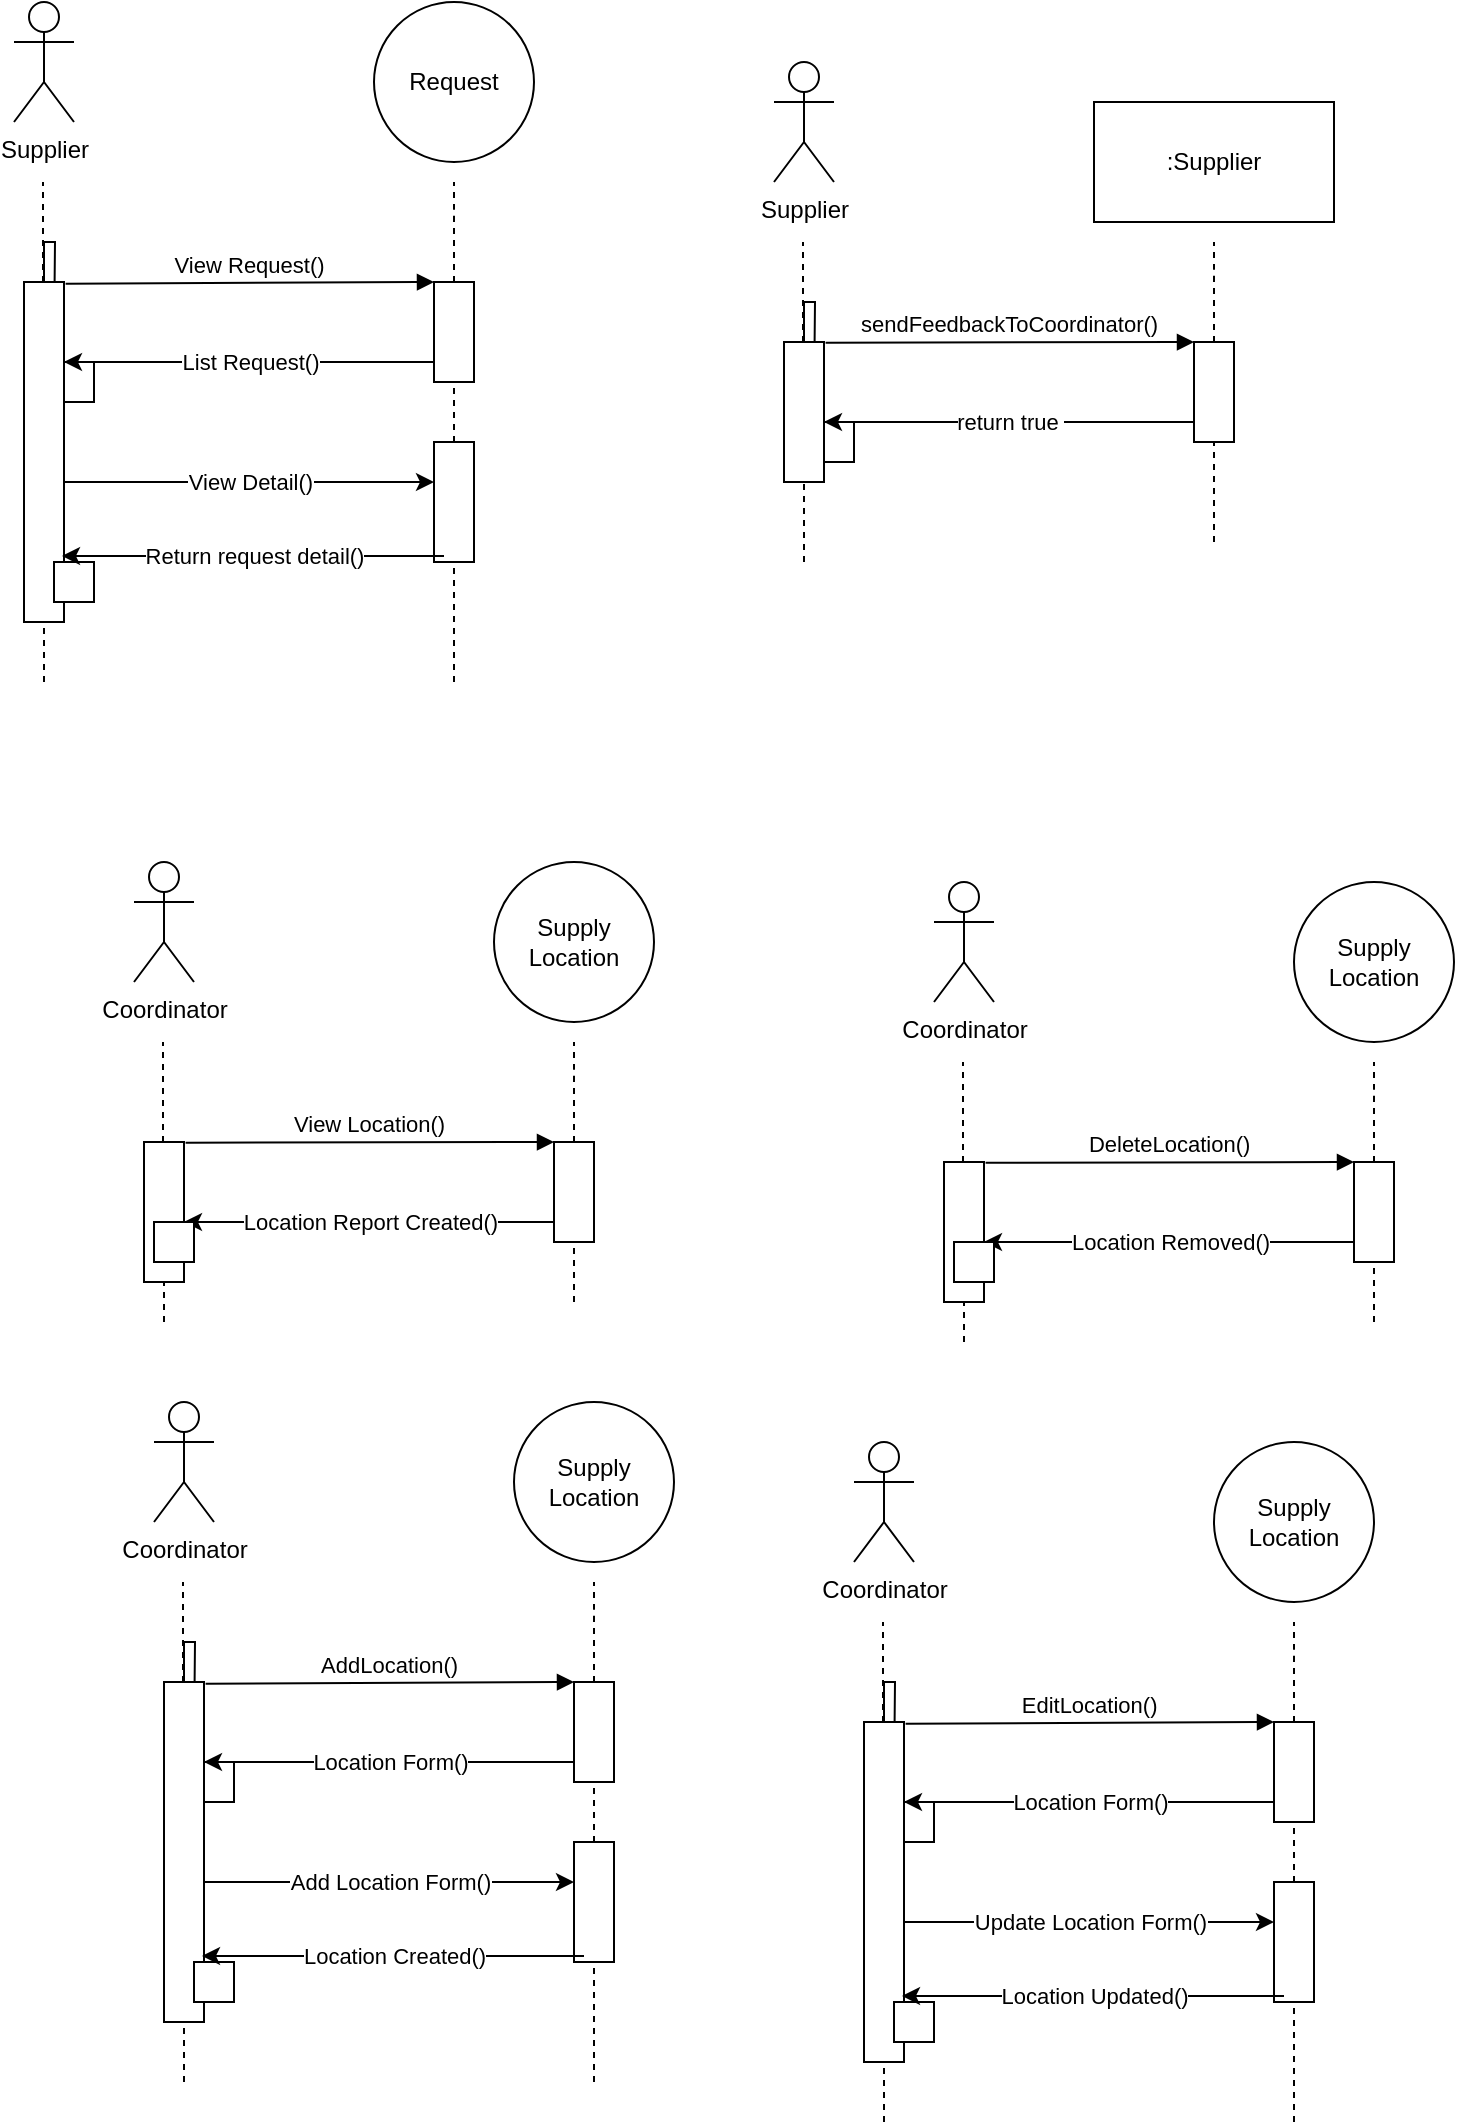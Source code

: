 <mxfile version="14.4.3" type="github">
  <diagram id="kgpKYQtTHZ0yAKxKKP6v" name="Page-1">
    <mxGraphModel dx="1038" dy="548" grid="1" gridSize="10" guides="1" tooltips="1" connect="1" arrows="1" fold="1" page="1" pageScale="1" pageWidth="850" pageHeight="1100" math="0" shadow="0">
      <root>
        <mxCell id="0" />
        <mxCell id="1" parent="0" />
        <mxCell id="3nuBFxr9cyL0pnOWT2aG-8" value="View Request()" style="verticalAlign=bottom;endArrow=block;entryX=0;entryY=0;shadow=0;strokeWidth=1;exitX=1.04;exitY=0.005;exitDx=0;exitDy=0;exitPerimeter=0;" parent="1" source="HCJzrl4x2OYuLPzcvMn--10" edge="1">
          <mxGeometry relative="1" as="geometry">
            <mxPoint x="170" y="200" as="sourcePoint" />
            <mxPoint x="350" y="200.0" as="targetPoint" />
            <Array as="points" />
          </mxGeometry>
        </mxCell>
        <mxCell id="HCJzrl4x2OYuLPzcvMn--5" value="Supplier&lt;br&gt;" style="shape=umlActor;verticalLabelPosition=bottom;verticalAlign=top;html=1;outlineConnect=0;" vertex="1" parent="1">
          <mxGeometry x="140" y="60" width="30" height="60" as="geometry" />
        </mxCell>
        <mxCell id="HCJzrl4x2OYuLPzcvMn--8" value="" style="endArrow=none;dashed=1;html=1;" edge="1" parent="1" source="HCJzrl4x2OYuLPzcvMn--10">
          <mxGeometry width="50" height="50" relative="1" as="geometry">
            <mxPoint x="154.5" y="360" as="sourcePoint" />
            <mxPoint x="154.5" y="150" as="targetPoint" />
          </mxGeometry>
        </mxCell>
        <mxCell id="HCJzrl4x2OYuLPzcvMn--12" value="Request" style="ellipse;whiteSpace=wrap;html=1;aspect=fixed;rounded=0;shadow=0;strokeWidth=1;" vertex="1" parent="1">
          <mxGeometry x="320" y="60" width="80" height="80" as="geometry" />
        </mxCell>
        <mxCell id="HCJzrl4x2OYuLPzcvMn--13" value="" style="endArrow=none;dashed=1;html=1;" edge="1" parent="1" source="HCJzrl4x2OYuLPzcvMn--14">
          <mxGeometry width="50" height="50" relative="1" as="geometry">
            <mxPoint x="360" y="340" as="sourcePoint" />
            <mxPoint x="360" y="150" as="targetPoint" />
            <Array as="points">
              <mxPoint x="360" y="160" />
            </Array>
          </mxGeometry>
        </mxCell>
        <mxCell id="HCJzrl4x2OYuLPzcvMn--14" value="" style="points=[];perimeter=orthogonalPerimeter;rounded=0;shadow=0;strokeWidth=1;" vertex="1" parent="1">
          <mxGeometry x="350" y="200" width="20" height="50" as="geometry" />
        </mxCell>
        <mxCell id="HCJzrl4x2OYuLPzcvMn--15" value="" style="endArrow=none;dashed=1;html=1;" edge="1" parent="1" source="HCJzrl4x2OYuLPzcvMn--27" target="HCJzrl4x2OYuLPzcvMn--14">
          <mxGeometry width="50" height="50" relative="1" as="geometry">
            <mxPoint x="360" y="370" as="sourcePoint" />
            <mxPoint x="360" y="150" as="targetPoint" />
          </mxGeometry>
        </mxCell>
        <mxCell id="HCJzrl4x2OYuLPzcvMn--23" value="" style="points=[];perimeter=orthogonalPerimeter;rounded=0;shadow=0;strokeWidth=1;" vertex="1" parent="1">
          <mxGeometry x="160" y="240" width="20" height="20" as="geometry" />
        </mxCell>
        <mxCell id="HCJzrl4x2OYuLPzcvMn--3" style="edgeStyle=orthogonalEdgeStyle;rounded=0;orthogonalLoop=1;jettySize=auto;html=1;" edge="1" parent="1" source="HCJzrl4x2OYuLPzcvMn--10">
          <mxGeometry relative="1" as="geometry">
            <mxPoint x="320" y="270" as="sourcePoint" />
            <mxPoint x="160" y="230" as="targetPoint" />
            <Array as="points" />
          </mxGeometry>
        </mxCell>
        <mxCell id="HCJzrl4x2OYuLPzcvMn--26" value="List Request()" style="edgeStyle=orthogonalEdgeStyle;rounded=0;orthogonalLoop=1;jettySize=auto;html=1;" edge="1" parent="1" source="HCJzrl4x2OYuLPzcvMn--14" target="HCJzrl4x2OYuLPzcvMn--10">
          <mxGeometry relative="1" as="geometry">
            <mxPoint x="350" y="240" as="sourcePoint" />
            <mxPoint x="160" y="230" as="targetPoint" />
            <Array as="points">
              <mxPoint x="270" y="240" />
              <mxPoint x="270" y="240" />
            </Array>
          </mxGeometry>
        </mxCell>
        <mxCell id="HCJzrl4x2OYuLPzcvMn--27" value="" style="points=[];perimeter=orthogonalPerimeter;rounded=0;shadow=0;strokeWidth=1;" vertex="1" parent="1">
          <mxGeometry x="350" y="280" width="20" height="60" as="geometry" />
        </mxCell>
        <mxCell id="HCJzrl4x2OYuLPzcvMn--28" value="" style="endArrow=none;dashed=1;html=1;" edge="1" parent="1" target="HCJzrl4x2OYuLPzcvMn--27">
          <mxGeometry width="50" height="50" relative="1" as="geometry">
            <mxPoint x="360" y="400" as="sourcePoint" />
            <mxPoint x="360" y="250" as="targetPoint" />
          </mxGeometry>
        </mxCell>
        <mxCell id="HCJzrl4x2OYuLPzcvMn--29" value="View Detail()" style="endArrow=classic;html=1;" edge="1" parent="1" target="HCJzrl4x2OYuLPzcvMn--27">
          <mxGeometry width="50" height="50" relative="1" as="geometry">
            <mxPoint x="165" y="300" as="sourcePoint" />
            <mxPoint x="215" y="250" as="targetPoint" />
          </mxGeometry>
        </mxCell>
        <mxCell id="HCJzrl4x2OYuLPzcvMn--10" value="" style="points=[];perimeter=orthogonalPerimeter;rounded=0;shadow=0;strokeWidth=1;" vertex="1" parent="1">
          <mxGeometry x="145" y="200" width="20" height="170" as="geometry" />
        </mxCell>
        <mxCell id="HCJzrl4x2OYuLPzcvMn--30" value="" style="endArrow=none;dashed=1;html=1;" edge="1" parent="1" target="HCJzrl4x2OYuLPzcvMn--10">
          <mxGeometry width="50" height="50" relative="1" as="geometry">
            <mxPoint x="155" y="400" as="sourcePoint" />
            <mxPoint x="154.5" y="150" as="targetPoint" />
          </mxGeometry>
        </mxCell>
        <mxCell id="HCJzrl4x2OYuLPzcvMn--31" value="" style="points=[];perimeter=orthogonalPerimeter;rounded=0;shadow=0;strokeWidth=1;" vertex="1" parent="1">
          <mxGeometry x="160" y="340" width="20" height="20" as="geometry" />
        </mxCell>
        <mxCell id="HCJzrl4x2OYuLPzcvMn--33" value="Return request detail()" style="endArrow=classic;html=1;" edge="1" parent="1">
          <mxGeometry width="50" height="50" relative="1" as="geometry">
            <mxPoint x="355" y="337" as="sourcePoint" />
            <mxPoint x="164" y="337" as="targetPoint" />
          </mxGeometry>
        </mxCell>
        <mxCell id="HCJzrl4x2OYuLPzcvMn--68" value="sendFeedbackToCoordinator()" style="verticalAlign=bottom;endArrow=block;entryX=0;entryY=0;shadow=0;strokeWidth=1;exitX=1.04;exitY=0.005;exitDx=0;exitDy=0;exitPerimeter=0;" edge="1" source="HCJzrl4x2OYuLPzcvMn--81" parent="1">
          <mxGeometry relative="1" as="geometry">
            <mxPoint x="550" y="230" as="sourcePoint" />
            <mxPoint x="730" y="230.0" as="targetPoint" />
            <Array as="points" />
          </mxGeometry>
        </mxCell>
        <mxCell id="HCJzrl4x2OYuLPzcvMn--69" value="Supplier&lt;br&gt;" style="shape=umlActor;verticalLabelPosition=bottom;verticalAlign=top;html=1;outlineConnect=0;" vertex="1" parent="1">
          <mxGeometry x="520" y="90" width="30" height="60" as="geometry" />
        </mxCell>
        <mxCell id="HCJzrl4x2OYuLPzcvMn--70" value="" style="endArrow=none;dashed=1;html=1;" edge="1" source="HCJzrl4x2OYuLPzcvMn--81" parent="1">
          <mxGeometry width="50" height="50" relative="1" as="geometry">
            <mxPoint x="534.5" y="390" as="sourcePoint" />
            <mxPoint x="534.5" y="180" as="targetPoint" />
          </mxGeometry>
        </mxCell>
        <mxCell id="HCJzrl4x2OYuLPzcvMn--72" value="" style="endArrow=none;dashed=1;html=1;" edge="1" source="HCJzrl4x2OYuLPzcvMn--73" parent="1">
          <mxGeometry width="50" height="50" relative="1" as="geometry">
            <mxPoint x="740" y="370" as="sourcePoint" />
            <mxPoint x="740" y="180" as="targetPoint" />
            <Array as="points">
              <mxPoint x="740" y="190" />
            </Array>
          </mxGeometry>
        </mxCell>
        <mxCell id="HCJzrl4x2OYuLPzcvMn--73" value="" style="points=[];perimeter=orthogonalPerimeter;rounded=0;shadow=0;strokeWidth=1;" vertex="1" parent="1">
          <mxGeometry x="730" y="230" width="20" height="50" as="geometry" />
        </mxCell>
        <mxCell id="HCJzrl4x2OYuLPzcvMn--74" value="" style="endArrow=none;dashed=1;html=1;" edge="1" target="HCJzrl4x2OYuLPzcvMn--73" parent="1">
          <mxGeometry width="50" height="50" relative="1" as="geometry">
            <mxPoint x="740" y="330" as="sourcePoint" />
            <mxPoint x="740" y="180" as="targetPoint" />
          </mxGeometry>
        </mxCell>
        <mxCell id="HCJzrl4x2OYuLPzcvMn--75" value="" style="points=[];perimeter=orthogonalPerimeter;rounded=0;shadow=0;strokeWidth=1;" vertex="1" parent="1">
          <mxGeometry x="540" y="270" width="20" height="20" as="geometry" />
        </mxCell>
        <mxCell id="HCJzrl4x2OYuLPzcvMn--76" style="edgeStyle=orthogonalEdgeStyle;rounded=0;orthogonalLoop=1;jettySize=auto;html=1;" edge="1" source="HCJzrl4x2OYuLPzcvMn--81" parent="1">
          <mxGeometry relative="1" as="geometry">
            <mxPoint x="700" y="300" as="sourcePoint" />
            <mxPoint x="540" y="260" as="targetPoint" />
            <Array as="points" />
          </mxGeometry>
        </mxCell>
        <mxCell id="HCJzrl4x2OYuLPzcvMn--77" value="return true&amp;nbsp;" style="edgeStyle=orthogonalEdgeStyle;rounded=0;orthogonalLoop=1;jettySize=auto;html=1;" edge="1" source="HCJzrl4x2OYuLPzcvMn--73" target="HCJzrl4x2OYuLPzcvMn--81" parent="1">
          <mxGeometry relative="1" as="geometry">
            <mxPoint x="730" y="270" as="sourcePoint" />
            <mxPoint x="540" y="260" as="targetPoint" />
            <Array as="points">
              <mxPoint x="650" y="270" />
              <mxPoint x="650" y="270" />
            </Array>
          </mxGeometry>
        </mxCell>
        <mxCell id="HCJzrl4x2OYuLPzcvMn--81" value="" style="points=[];perimeter=orthogonalPerimeter;rounded=0;shadow=0;strokeWidth=1;" vertex="1" parent="1">
          <mxGeometry x="525" y="230" width="20" height="70" as="geometry" />
        </mxCell>
        <mxCell id="HCJzrl4x2OYuLPzcvMn--82" value="" style="endArrow=none;dashed=1;html=1;" edge="1" target="HCJzrl4x2OYuLPzcvMn--81" parent="1">
          <mxGeometry width="50" height="50" relative="1" as="geometry">
            <mxPoint x="535" y="340" as="sourcePoint" />
            <mxPoint x="534.5" y="180" as="targetPoint" />
          </mxGeometry>
        </mxCell>
        <mxCell id="HCJzrl4x2OYuLPzcvMn--85" value=":Supplier&lt;br&gt;" style="rounded=0;whiteSpace=wrap;html=1;shadow=0;strokeWidth=1;" vertex="1" parent="1">
          <mxGeometry x="680" y="110" width="120" height="60" as="geometry" />
        </mxCell>
        <mxCell id="HCJzrl4x2OYuLPzcvMn--115" value="View Location()" style="verticalAlign=bottom;endArrow=block;entryX=0;entryY=0;shadow=0;strokeWidth=1;exitX=1.04;exitY=0.005;exitDx=0;exitDy=0;exitPerimeter=0;" edge="1" source="HCJzrl4x2OYuLPzcvMn--128" parent="1">
          <mxGeometry relative="1" as="geometry">
            <mxPoint x="230" y="630" as="sourcePoint" />
            <mxPoint x="410" y="630.0" as="targetPoint" />
            <Array as="points" />
          </mxGeometry>
        </mxCell>
        <mxCell id="HCJzrl4x2OYuLPzcvMn--116" value="Coordinator&lt;br&gt;" style="shape=umlActor;verticalLabelPosition=bottom;verticalAlign=top;html=1;outlineConnect=0;" vertex="1" parent="1">
          <mxGeometry x="200" y="490" width="30" height="60" as="geometry" />
        </mxCell>
        <mxCell id="HCJzrl4x2OYuLPzcvMn--117" value="" style="endArrow=none;dashed=1;html=1;" edge="1" source="HCJzrl4x2OYuLPzcvMn--128" parent="1">
          <mxGeometry width="50" height="50" relative="1" as="geometry">
            <mxPoint x="214.5" y="790" as="sourcePoint" />
            <mxPoint x="214.5" y="580" as="targetPoint" />
          </mxGeometry>
        </mxCell>
        <mxCell id="HCJzrl4x2OYuLPzcvMn--118" value="Supply Location" style="ellipse;whiteSpace=wrap;html=1;aspect=fixed;rounded=0;shadow=0;strokeWidth=1;" vertex="1" parent="1">
          <mxGeometry x="380" y="490" width="80" height="80" as="geometry" />
        </mxCell>
        <mxCell id="HCJzrl4x2OYuLPzcvMn--119" value="" style="endArrow=none;dashed=1;html=1;" edge="1" source="HCJzrl4x2OYuLPzcvMn--120" parent="1">
          <mxGeometry width="50" height="50" relative="1" as="geometry">
            <mxPoint x="420" y="770" as="sourcePoint" />
            <mxPoint x="420" y="580" as="targetPoint" />
            <Array as="points">
              <mxPoint x="420" y="590" />
            </Array>
          </mxGeometry>
        </mxCell>
        <mxCell id="HCJzrl4x2OYuLPzcvMn--120" value="" style="points=[];perimeter=orthogonalPerimeter;rounded=0;shadow=0;strokeWidth=1;" vertex="1" parent="1">
          <mxGeometry x="410" y="630" width="20" height="50" as="geometry" />
        </mxCell>
        <mxCell id="HCJzrl4x2OYuLPzcvMn--121" value="" style="endArrow=none;dashed=1;html=1;" edge="1" target="HCJzrl4x2OYuLPzcvMn--120" parent="1">
          <mxGeometry width="50" height="50" relative="1" as="geometry">
            <mxPoint x="420" y="710" as="sourcePoint" />
            <mxPoint x="420" y="580" as="targetPoint" />
          </mxGeometry>
        </mxCell>
        <mxCell id="HCJzrl4x2OYuLPzcvMn--124" value="Location Report Created()" style="edgeStyle=orthogonalEdgeStyle;rounded=0;orthogonalLoop=1;jettySize=auto;html=1;" edge="1" source="HCJzrl4x2OYuLPzcvMn--120" target="HCJzrl4x2OYuLPzcvMn--128" parent="1">
          <mxGeometry relative="1" as="geometry">
            <mxPoint x="410" y="670" as="sourcePoint" />
            <mxPoint x="220" y="660" as="targetPoint" />
            <Array as="points">
              <mxPoint x="330" y="670" />
              <mxPoint x="330" y="670" />
            </Array>
          </mxGeometry>
        </mxCell>
        <mxCell id="HCJzrl4x2OYuLPzcvMn--128" value="" style="points=[];perimeter=orthogonalPerimeter;rounded=0;shadow=0;strokeWidth=1;" vertex="1" parent="1">
          <mxGeometry x="205" y="630" width="20" height="70" as="geometry" />
        </mxCell>
        <mxCell id="HCJzrl4x2OYuLPzcvMn--129" value="" style="endArrow=none;dashed=1;html=1;" edge="1" target="HCJzrl4x2OYuLPzcvMn--128" parent="1">
          <mxGeometry width="50" height="50" relative="1" as="geometry">
            <mxPoint x="215" y="720" as="sourcePoint" />
            <mxPoint x="214.5" y="580" as="targetPoint" />
          </mxGeometry>
        </mxCell>
        <mxCell id="HCJzrl4x2OYuLPzcvMn--122" value="" style="points=[];perimeter=orthogonalPerimeter;rounded=0;shadow=0;strokeWidth=1;" vertex="1" parent="1">
          <mxGeometry x="210" y="670" width="20" height="20" as="geometry" />
        </mxCell>
        <mxCell id="HCJzrl4x2OYuLPzcvMn--133" value="AddLocation()" style="verticalAlign=bottom;endArrow=block;entryX=0;entryY=0;shadow=0;strokeWidth=1;exitX=1.04;exitY=0.005;exitDx=0;exitDy=0;exitPerimeter=0;" edge="1" source="HCJzrl4x2OYuLPzcvMn--146" parent="1">
          <mxGeometry relative="1" as="geometry">
            <mxPoint x="240" y="900" as="sourcePoint" />
            <mxPoint x="420" y="900.0" as="targetPoint" />
            <Array as="points" />
          </mxGeometry>
        </mxCell>
        <mxCell id="HCJzrl4x2OYuLPzcvMn--134" value="Coordinator" style="shape=umlActor;verticalLabelPosition=bottom;verticalAlign=top;html=1;outlineConnect=0;" vertex="1" parent="1">
          <mxGeometry x="210" y="760" width="30" height="60" as="geometry" />
        </mxCell>
        <mxCell id="HCJzrl4x2OYuLPzcvMn--135" value="" style="endArrow=none;dashed=1;html=1;" edge="1" source="HCJzrl4x2OYuLPzcvMn--146" parent="1">
          <mxGeometry width="50" height="50" relative="1" as="geometry">
            <mxPoint x="224.5" y="1060" as="sourcePoint" />
            <mxPoint x="224.5" y="850" as="targetPoint" />
          </mxGeometry>
        </mxCell>
        <mxCell id="HCJzrl4x2OYuLPzcvMn--136" value="Supply Location" style="ellipse;whiteSpace=wrap;html=1;aspect=fixed;rounded=0;shadow=0;strokeWidth=1;" vertex="1" parent="1">
          <mxGeometry x="390" y="760" width="80" height="80" as="geometry" />
        </mxCell>
        <mxCell id="HCJzrl4x2OYuLPzcvMn--137" value="" style="endArrow=none;dashed=1;html=1;" edge="1" source="HCJzrl4x2OYuLPzcvMn--138" parent="1">
          <mxGeometry width="50" height="50" relative="1" as="geometry">
            <mxPoint x="430" y="1040" as="sourcePoint" />
            <mxPoint x="430" y="850" as="targetPoint" />
            <Array as="points">
              <mxPoint x="430" y="860" />
            </Array>
          </mxGeometry>
        </mxCell>
        <mxCell id="HCJzrl4x2OYuLPzcvMn--138" value="" style="points=[];perimeter=orthogonalPerimeter;rounded=0;shadow=0;strokeWidth=1;" vertex="1" parent="1">
          <mxGeometry x="420" y="900" width="20" height="50" as="geometry" />
        </mxCell>
        <mxCell id="HCJzrl4x2OYuLPzcvMn--139" value="" style="endArrow=none;dashed=1;html=1;" edge="1" source="HCJzrl4x2OYuLPzcvMn--143" target="HCJzrl4x2OYuLPzcvMn--138" parent="1">
          <mxGeometry width="50" height="50" relative="1" as="geometry">
            <mxPoint x="430" y="1070" as="sourcePoint" />
            <mxPoint x="430" y="850" as="targetPoint" />
          </mxGeometry>
        </mxCell>
        <mxCell id="HCJzrl4x2OYuLPzcvMn--140" value="" style="points=[];perimeter=orthogonalPerimeter;rounded=0;shadow=0;strokeWidth=1;" vertex="1" parent="1">
          <mxGeometry x="230" y="940" width="20" height="20" as="geometry" />
        </mxCell>
        <mxCell id="HCJzrl4x2OYuLPzcvMn--141" style="edgeStyle=orthogonalEdgeStyle;rounded=0;orthogonalLoop=1;jettySize=auto;html=1;" edge="1" source="HCJzrl4x2OYuLPzcvMn--146" parent="1">
          <mxGeometry relative="1" as="geometry">
            <mxPoint x="390" y="970" as="sourcePoint" />
            <mxPoint x="230" y="930" as="targetPoint" />
            <Array as="points" />
          </mxGeometry>
        </mxCell>
        <mxCell id="HCJzrl4x2OYuLPzcvMn--142" value="Location Form()" style="edgeStyle=orthogonalEdgeStyle;rounded=0;orthogonalLoop=1;jettySize=auto;html=1;" edge="1" source="HCJzrl4x2OYuLPzcvMn--138" target="HCJzrl4x2OYuLPzcvMn--146" parent="1">
          <mxGeometry relative="1" as="geometry">
            <mxPoint x="420" y="940" as="sourcePoint" />
            <mxPoint x="230" y="930" as="targetPoint" />
            <Array as="points">
              <mxPoint x="340" y="940" />
              <mxPoint x="340" y="940" />
            </Array>
          </mxGeometry>
        </mxCell>
        <mxCell id="HCJzrl4x2OYuLPzcvMn--143" value="" style="points=[];perimeter=orthogonalPerimeter;rounded=0;shadow=0;strokeWidth=1;" vertex="1" parent="1">
          <mxGeometry x="420" y="980" width="20" height="60" as="geometry" />
        </mxCell>
        <mxCell id="HCJzrl4x2OYuLPzcvMn--144" value="" style="endArrow=none;dashed=1;html=1;" edge="1" target="HCJzrl4x2OYuLPzcvMn--143" parent="1">
          <mxGeometry width="50" height="50" relative="1" as="geometry">
            <mxPoint x="430" y="1100" as="sourcePoint" />
            <mxPoint x="430" y="950" as="targetPoint" />
          </mxGeometry>
        </mxCell>
        <mxCell id="HCJzrl4x2OYuLPzcvMn--145" value="Add Location Form()" style="endArrow=classic;html=1;" edge="1" target="HCJzrl4x2OYuLPzcvMn--143" parent="1">
          <mxGeometry width="50" height="50" relative="1" as="geometry">
            <mxPoint x="235" y="1000" as="sourcePoint" />
            <mxPoint x="285" y="950" as="targetPoint" />
          </mxGeometry>
        </mxCell>
        <mxCell id="HCJzrl4x2OYuLPzcvMn--146" value="" style="points=[];perimeter=orthogonalPerimeter;rounded=0;shadow=0;strokeWidth=1;" vertex="1" parent="1">
          <mxGeometry x="215" y="900" width="20" height="170" as="geometry" />
        </mxCell>
        <mxCell id="HCJzrl4x2OYuLPzcvMn--147" value="" style="endArrow=none;dashed=1;html=1;" edge="1" target="HCJzrl4x2OYuLPzcvMn--146" parent="1">
          <mxGeometry width="50" height="50" relative="1" as="geometry">
            <mxPoint x="225" y="1100" as="sourcePoint" />
            <mxPoint x="224.5" y="850" as="targetPoint" />
          </mxGeometry>
        </mxCell>
        <mxCell id="HCJzrl4x2OYuLPzcvMn--148" value="" style="points=[];perimeter=orthogonalPerimeter;rounded=0;shadow=0;strokeWidth=1;" vertex="1" parent="1">
          <mxGeometry x="230" y="1040" width="20" height="20" as="geometry" />
        </mxCell>
        <mxCell id="HCJzrl4x2OYuLPzcvMn--149" value="Location Created()" style="endArrow=classic;html=1;" edge="1" parent="1">
          <mxGeometry width="50" height="50" relative="1" as="geometry">
            <mxPoint x="425" y="1037" as="sourcePoint" />
            <mxPoint x="234" y="1037" as="targetPoint" />
          </mxGeometry>
        </mxCell>
        <mxCell id="HCJzrl4x2OYuLPzcvMn--150" value="EditLocation()" style="verticalAlign=bottom;endArrow=block;entryX=0;entryY=0;shadow=0;strokeWidth=1;exitX=1.04;exitY=0.005;exitDx=0;exitDy=0;exitPerimeter=0;" edge="1" source="HCJzrl4x2OYuLPzcvMn--163" parent="1">
          <mxGeometry relative="1" as="geometry">
            <mxPoint x="590" y="920" as="sourcePoint" />
            <mxPoint x="770" y="920" as="targetPoint" />
            <Array as="points" />
          </mxGeometry>
        </mxCell>
        <mxCell id="HCJzrl4x2OYuLPzcvMn--151" value="Coordinator" style="shape=umlActor;verticalLabelPosition=bottom;verticalAlign=top;html=1;outlineConnect=0;" vertex="1" parent="1">
          <mxGeometry x="560" y="780" width="30" height="60" as="geometry" />
        </mxCell>
        <mxCell id="HCJzrl4x2OYuLPzcvMn--152" value="" style="endArrow=none;dashed=1;html=1;" edge="1" source="HCJzrl4x2OYuLPzcvMn--163" parent="1">
          <mxGeometry width="50" height="50" relative="1" as="geometry">
            <mxPoint x="574.5" y="1080" as="sourcePoint" />
            <mxPoint x="574.5" y="870" as="targetPoint" />
          </mxGeometry>
        </mxCell>
        <mxCell id="HCJzrl4x2OYuLPzcvMn--153" value="Supply Location" style="ellipse;whiteSpace=wrap;html=1;aspect=fixed;rounded=0;shadow=0;strokeWidth=1;" vertex="1" parent="1">
          <mxGeometry x="740" y="780" width="80" height="80" as="geometry" />
        </mxCell>
        <mxCell id="HCJzrl4x2OYuLPzcvMn--154" value="" style="endArrow=none;dashed=1;html=1;" edge="1" source="HCJzrl4x2OYuLPzcvMn--155" parent="1">
          <mxGeometry width="50" height="50" relative="1" as="geometry">
            <mxPoint x="780" y="1060" as="sourcePoint" />
            <mxPoint x="780" y="870" as="targetPoint" />
            <Array as="points">
              <mxPoint x="780" y="880" />
            </Array>
          </mxGeometry>
        </mxCell>
        <mxCell id="HCJzrl4x2OYuLPzcvMn--155" value="" style="points=[];perimeter=orthogonalPerimeter;rounded=0;shadow=0;strokeWidth=1;" vertex="1" parent="1">
          <mxGeometry x="770" y="920" width="20" height="50" as="geometry" />
        </mxCell>
        <mxCell id="HCJzrl4x2OYuLPzcvMn--156" value="" style="endArrow=none;dashed=1;html=1;" edge="1" source="HCJzrl4x2OYuLPzcvMn--160" target="HCJzrl4x2OYuLPzcvMn--155" parent="1">
          <mxGeometry width="50" height="50" relative="1" as="geometry">
            <mxPoint x="780" y="1090" as="sourcePoint" />
            <mxPoint x="780" y="870" as="targetPoint" />
          </mxGeometry>
        </mxCell>
        <mxCell id="HCJzrl4x2OYuLPzcvMn--157" value="" style="points=[];perimeter=orthogonalPerimeter;rounded=0;shadow=0;strokeWidth=1;" vertex="1" parent="1">
          <mxGeometry x="580" y="960" width="20" height="20" as="geometry" />
        </mxCell>
        <mxCell id="HCJzrl4x2OYuLPzcvMn--158" style="edgeStyle=orthogonalEdgeStyle;rounded=0;orthogonalLoop=1;jettySize=auto;html=1;" edge="1" source="HCJzrl4x2OYuLPzcvMn--163" parent="1">
          <mxGeometry relative="1" as="geometry">
            <mxPoint x="740" y="990" as="sourcePoint" />
            <mxPoint x="580" y="950" as="targetPoint" />
            <Array as="points" />
          </mxGeometry>
        </mxCell>
        <mxCell id="HCJzrl4x2OYuLPzcvMn--159" value="Location Form()" style="edgeStyle=orthogonalEdgeStyle;rounded=0;orthogonalLoop=1;jettySize=auto;html=1;" edge="1" source="HCJzrl4x2OYuLPzcvMn--155" target="HCJzrl4x2OYuLPzcvMn--163" parent="1">
          <mxGeometry relative="1" as="geometry">
            <mxPoint x="770" y="960" as="sourcePoint" />
            <mxPoint x="580" y="950" as="targetPoint" />
            <Array as="points">
              <mxPoint x="690" y="960" />
              <mxPoint x="690" y="960" />
            </Array>
          </mxGeometry>
        </mxCell>
        <mxCell id="HCJzrl4x2OYuLPzcvMn--160" value="" style="points=[];perimeter=orthogonalPerimeter;rounded=0;shadow=0;strokeWidth=1;" vertex="1" parent="1">
          <mxGeometry x="770" y="1000" width="20" height="60" as="geometry" />
        </mxCell>
        <mxCell id="HCJzrl4x2OYuLPzcvMn--161" value="" style="endArrow=none;dashed=1;html=1;" edge="1" target="HCJzrl4x2OYuLPzcvMn--160" parent="1">
          <mxGeometry width="50" height="50" relative="1" as="geometry">
            <mxPoint x="780" y="1120" as="sourcePoint" />
            <mxPoint x="780" y="970" as="targetPoint" />
          </mxGeometry>
        </mxCell>
        <mxCell id="HCJzrl4x2OYuLPzcvMn--162" value="Update Location Form()" style="endArrow=classic;html=1;" edge="1" target="HCJzrl4x2OYuLPzcvMn--160" parent="1">
          <mxGeometry width="50" height="50" relative="1" as="geometry">
            <mxPoint x="585" y="1020" as="sourcePoint" />
            <mxPoint x="635" y="970" as="targetPoint" />
          </mxGeometry>
        </mxCell>
        <mxCell id="HCJzrl4x2OYuLPzcvMn--163" value="" style="points=[];perimeter=orthogonalPerimeter;rounded=0;shadow=0;strokeWidth=1;" vertex="1" parent="1">
          <mxGeometry x="565" y="920" width="20" height="170" as="geometry" />
        </mxCell>
        <mxCell id="HCJzrl4x2OYuLPzcvMn--164" value="" style="endArrow=none;dashed=1;html=1;" edge="1" target="HCJzrl4x2OYuLPzcvMn--163" parent="1">
          <mxGeometry width="50" height="50" relative="1" as="geometry">
            <mxPoint x="575" y="1120" as="sourcePoint" />
            <mxPoint x="574.5" y="870" as="targetPoint" />
          </mxGeometry>
        </mxCell>
        <mxCell id="HCJzrl4x2OYuLPzcvMn--165" value="" style="points=[];perimeter=orthogonalPerimeter;rounded=0;shadow=0;strokeWidth=1;" vertex="1" parent="1">
          <mxGeometry x="580" y="1060" width="20" height="20" as="geometry" />
        </mxCell>
        <mxCell id="HCJzrl4x2OYuLPzcvMn--166" value="Location Updated()" style="endArrow=classic;html=1;" edge="1" parent="1">
          <mxGeometry width="50" height="50" relative="1" as="geometry">
            <mxPoint x="775" y="1057" as="sourcePoint" />
            <mxPoint x="584" y="1057" as="targetPoint" />
          </mxGeometry>
        </mxCell>
        <mxCell id="HCJzrl4x2OYuLPzcvMn--167" value="DeleteLocation()" style="verticalAlign=bottom;endArrow=block;entryX=0;entryY=0;shadow=0;strokeWidth=1;exitX=1.04;exitY=0.005;exitDx=0;exitDy=0;exitPerimeter=0;" edge="1" source="HCJzrl4x2OYuLPzcvMn--175" parent="1">
          <mxGeometry relative="1" as="geometry">
            <mxPoint x="630" y="640" as="sourcePoint" />
            <mxPoint x="810" y="640" as="targetPoint" />
            <Array as="points" />
          </mxGeometry>
        </mxCell>
        <mxCell id="HCJzrl4x2OYuLPzcvMn--168" value="Coordinator&lt;br&gt;" style="shape=umlActor;verticalLabelPosition=bottom;verticalAlign=top;html=1;outlineConnect=0;" vertex="1" parent="1">
          <mxGeometry x="600" y="500" width="30" height="60" as="geometry" />
        </mxCell>
        <mxCell id="HCJzrl4x2OYuLPzcvMn--169" value="" style="endArrow=none;dashed=1;html=1;" edge="1" source="HCJzrl4x2OYuLPzcvMn--175" parent="1">
          <mxGeometry width="50" height="50" relative="1" as="geometry">
            <mxPoint x="614.5" y="800" as="sourcePoint" />
            <mxPoint x="614.5" y="590" as="targetPoint" />
          </mxGeometry>
        </mxCell>
        <mxCell id="HCJzrl4x2OYuLPzcvMn--170" value="Supply Location" style="ellipse;whiteSpace=wrap;html=1;aspect=fixed;rounded=0;shadow=0;strokeWidth=1;" vertex="1" parent="1">
          <mxGeometry x="780" y="500" width="80" height="80" as="geometry" />
        </mxCell>
        <mxCell id="HCJzrl4x2OYuLPzcvMn--171" value="" style="endArrow=none;dashed=1;html=1;" edge="1" source="HCJzrl4x2OYuLPzcvMn--172" parent="1">
          <mxGeometry width="50" height="50" relative="1" as="geometry">
            <mxPoint x="820" y="780" as="sourcePoint" />
            <mxPoint x="820" y="590" as="targetPoint" />
            <Array as="points">
              <mxPoint x="820" y="600" />
            </Array>
          </mxGeometry>
        </mxCell>
        <mxCell id="HCJzrl4x2OYuLPzcvMn--172" value="" style="points=[];perimeter=orthogonalPerimeter;rounded=0;shadow=0;strokeWidth=1;" vertex="1" parent="1">
          <mxGeometry x="810" y="640" width="20" height="50" as="geometry" />
        </mxCell>
        <mxCell id="HCJzrl4x2OYuLPzcvMn--173" value="" style="endArrow=none;dashed=1;html=1;" edge="1" target="HCJzrl4x2OYuLPzcvMn--172" parent="1">
          <mxGeometry width="50" height="50" relative="1" as="geometry">
            <mxPoint x="820" y="720" as="sourcePoint" />
            <mxPoint x="820" y="590" as="targetPoint" />
          </mxGeometry>
        </mxCell>
        <mxCell id="HCJzrl4x2OYuLPzcvMn--174" value="Location Removed()" style="edgeStyle=orthogonalEdgeStyle;rounded=0;orthogonalLoop=1;jettySize=auto;html=1;" edge="1" source="HCJzrl4x2OYuLPzcvMn--172" target="HCJzrl4x2OYuLPzcvMn--175" parent="1">
          <mxGeometry relative="1" as="geometry">
            <mxPoint x="810" y="680" as="sourcePoint" />
            <mxPoint x="620" y="670" as="targetPoint" />
            <Array as="points">
              <mxPoint x="730" y="680" />
              <mxPoint x="730" y="680" />
            </Array>
          </mxGeometry>
        </mxCell>
        <mxCell id="HCJzrl4x2OYuLPzcvMn--175" value="" style="points=[];perimeter=orthogonalPerimeter;rounded=0;shadow=0;strokeWidth=1;" vertex="1" parent="1">
          <mxGeometry x="605" y="640" width="20" height="70" as="geometry" />
        </mxCell>
        <mxCell id="HCJzrl4x2OYuLPzcvMn--176" value="" style="endArrow=none;dashed=1;html=1;" edge="1" target="HCJzrl4x2OYuLPzcvMn--175" parent="1">
          <mxGeometry width="50" height="50" relative="1" as="geometry">
            <mxPoint x="615" y="730" as="sourcePoint" />
            <mxPoint x="614.5" y="590" as="targetPoint" />
          </mxGeometry>
        </mxCell>
        <mxCell id="HCJzrl4x2OYuLPzcvMn--177" value="" style="points=[];perimeter=orthogonalPerimeter;rounded=0;shadow=0;strokeWidth=1;" vertex="1" parent="1">
          <mxGeometry x="610" y="680" width="20" height="20" as="geometry" />
        </mxCell>
      </root>
    </mxGraphModel>
  </diagram>
</mxfile>
